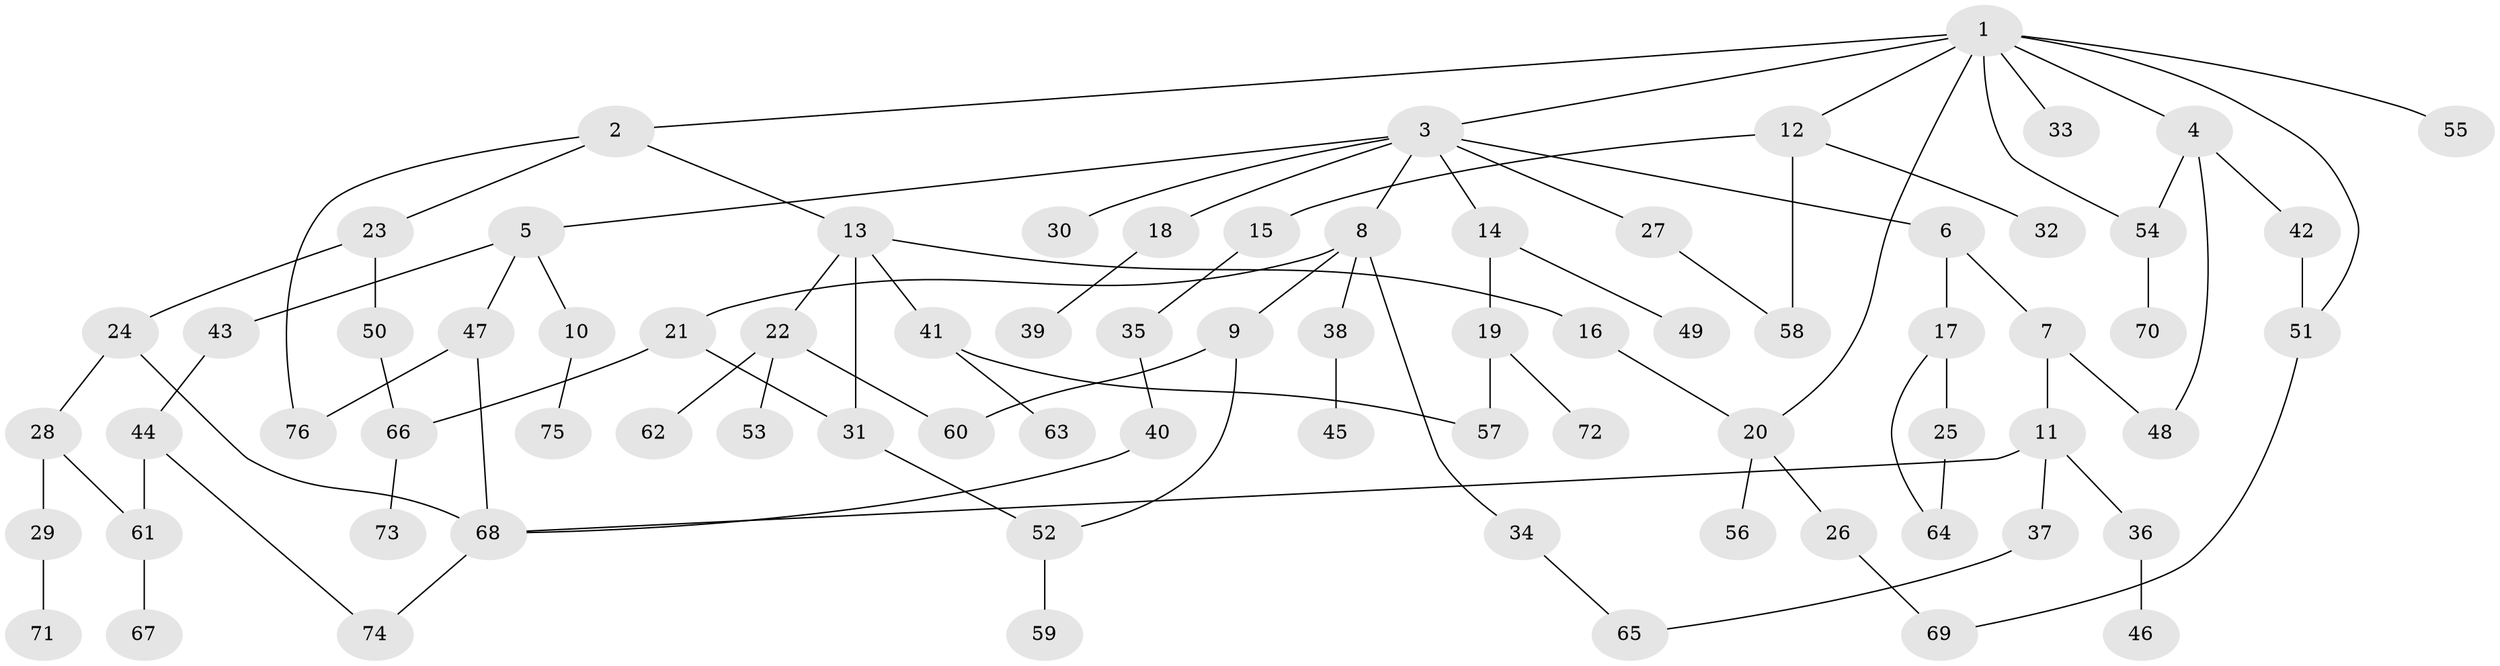 // coarse degree distribution, {5: 0.13043478260869565, 6: 0.043478260869565216, 1: 0.17391304347826086, 8: 0.043478260869565216, 3: 0.21739130434782608, 2: 0.30434782608695654, 4: 0.08695652173913043}
// Generated by graph-tools (version 1.1) at 2025/36/03/04/25 23:36:05]
// undirected, 76 vertices, 94 edges
graph export_dot {
  node [color=gray90,style=filled];
  1;
  2;
  3;
  4;
  5;
  6;
  7;
  8;
  9;
  10;
  11;
  12;
  13;
  14;
  15;
  16;
  17;
  18;
  19;
  20;
  21;
  22;
  23;
  24;
  25;
  26;
  27;
  28;
  29;
  30;
  31;
  32;
  33;
  34;
  35;
  36;
  37;
  38;
  39;
  40;
  41;
  42;
  43;
  44;
  45;
  46;
  47;
  48;
  49;
  50;
  51;
  52;
  53;
  54;
  55;
  56;
  57;
  58;
  59;
  60;
  61;
  62;
  63;
  64;
  65;
  66;
  67;
  68;
  69;
  70;
  71;
  72;
  73;
  74;
  75;
  76;
  1 -- 2;
  1 -- 3;
  1 -- 4;
  1 -- 12;
  1 -- 33;
  1 -- 54;
  1 -- 55;
  1 -- 51;
  1 -- 20;
  2 -- 13;
  2 -- 23;
  2 -- 76;
  3 -- 5;
  3 -- 6;
  3 -- 8;
  3 -- 14;
  3 -- 18;
  3 -- 27;
  3 -- 30;
  4 -- 42;
  4 -- 48;
  4 -- 54;
  5 -- 10;
  5 -- 43;
  5 -- 47;
  6 -- 7;
  6 -- 17;
  7 -- 11;
  7 -- 48;
  8 -- 9;
  8 -- 21;
  8 -- 34;
  8 -- 38;
  9 -- 60;
  9 -- 52;
  10 -- 75;
  11 -- 36;
  11 -- 37;
  11 -- 68;
  12 -- 15;
  12 -- 32;
  12 -- 58;
  13 -- 16;
  13 -- 22;
  13 -- 31;
  13 -- 41;
  14 -- 19;
  14 -- 49;
  15 -- 35;
  16 -- 20;
  17 -- 25;
  17 -- 64;
  18 -- 39;
  19 -- 72;
  19 -- 57;
  20 -- 26;
  20 -- 56;
  21 -- 31;
  21 -- 66;
  22 -- 53;
  22 -- 62;
  22 -- 60;
  23 -- 24;
  23 -- 50;
  24 -- 28;
  24 -- 68;
  25 -- 64;
  26 -- 69;
  27 -- 58;
  28 -- 29;
  28 -- 61;
  29 -- 71;
  31 -- 52;
  34 -- 65;
  35 -- 40;
  36 -- 46;
  37 -- 65;
  38 -- 45;
  40 -- 68;
  41 -- 57;
  41 -- 63;
  42 -- 51;
  43 -- 44;
  44 -- 74;
  44 -- 61;
  47 -- 76;
  47 -- 68;
  50 -- 66;
  51 -- 69;
  52 -- 59;
  54 -- 70;
  61 -- 67;
  66 -- 73;
  68 -- 74;
}
